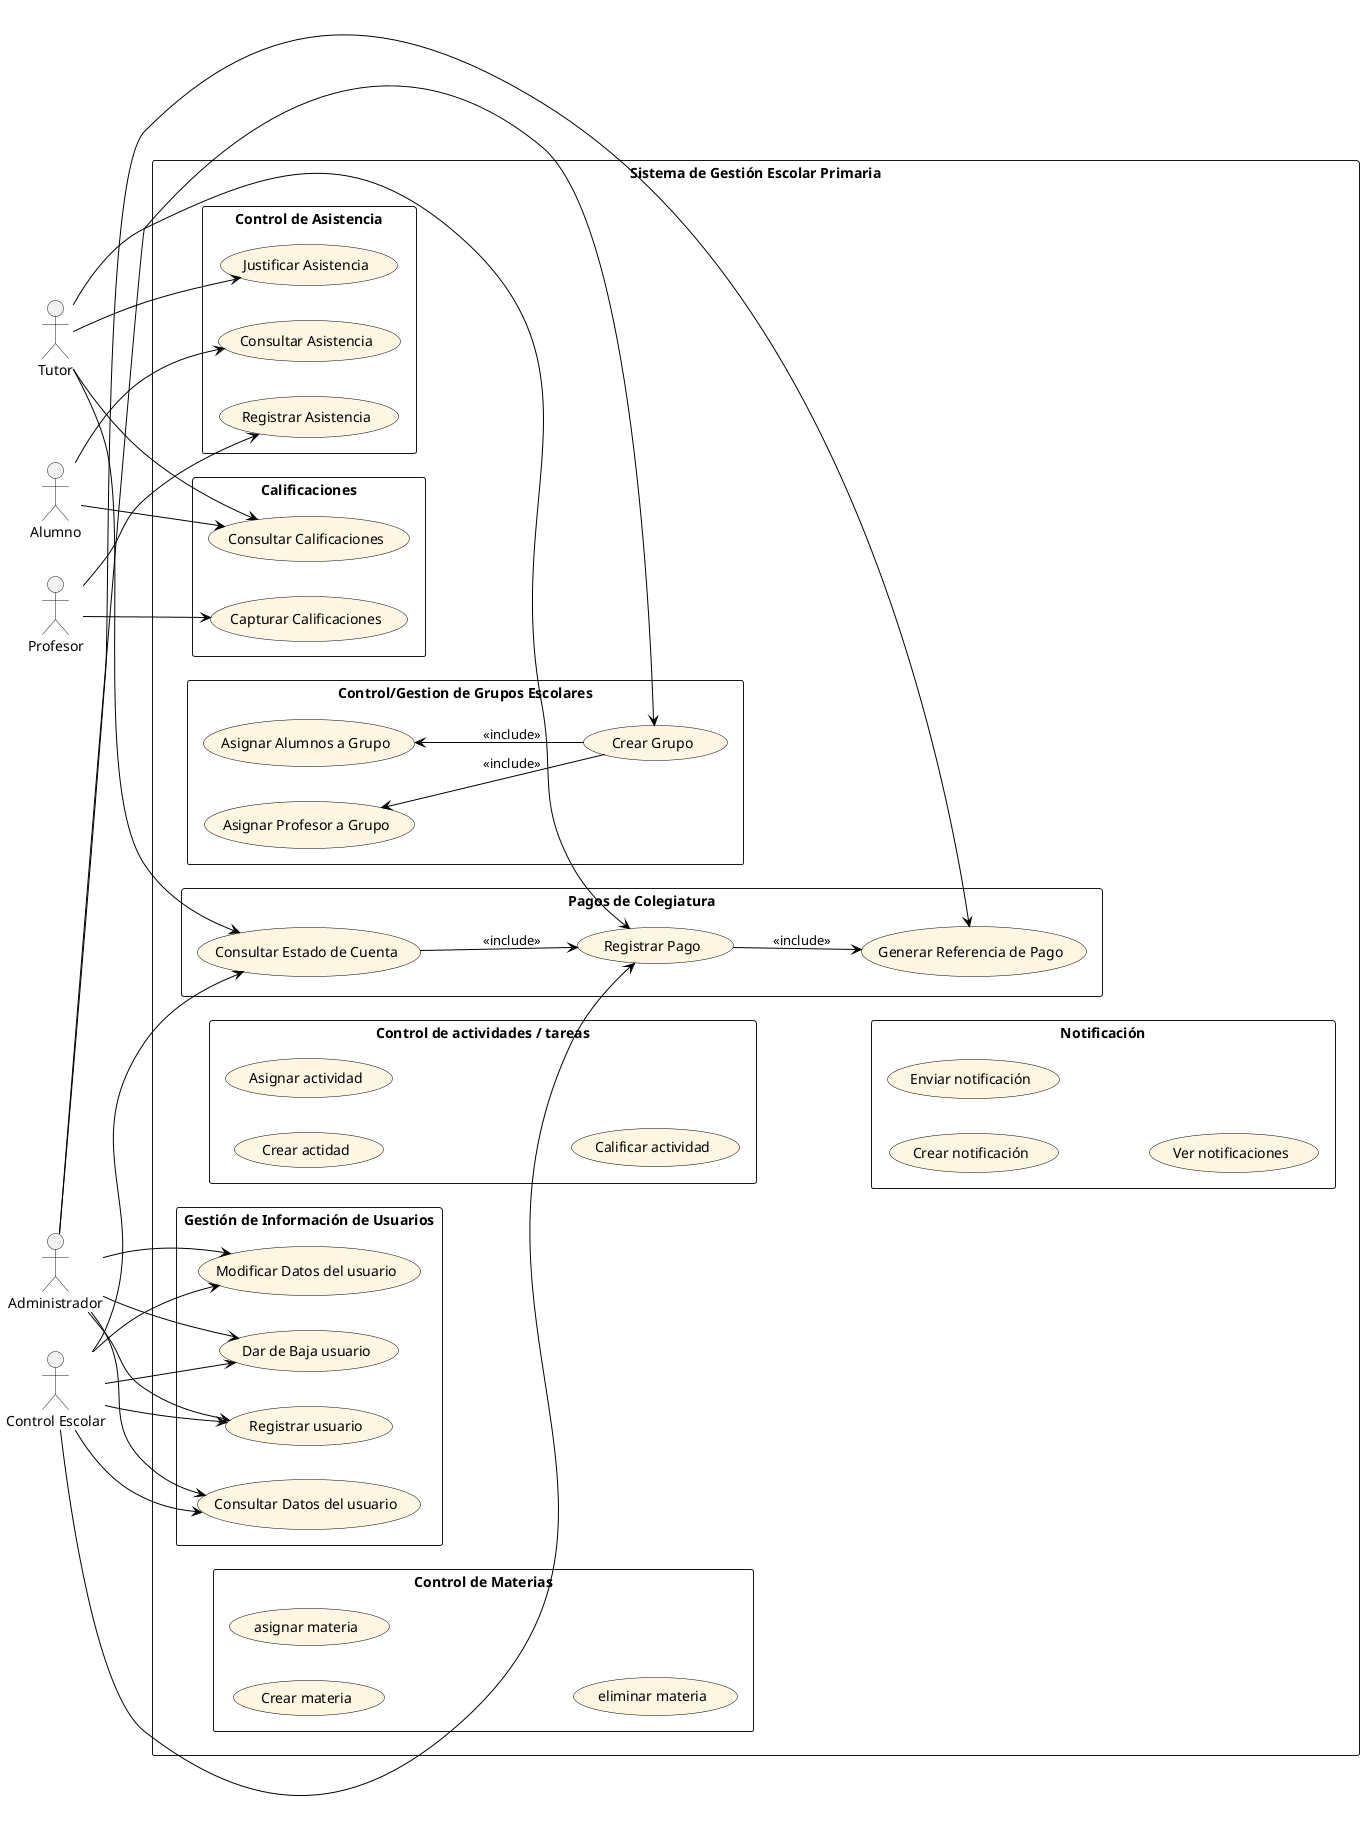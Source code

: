 @startuml
left to right direction
skinparam packageStyle rectangle
skinparam usecase {
  BackgroundColor #FDF6E3
  BorderColor Black
  ArrowColor Black
}

actor Tutor as T
actor Alumno as AL
actor Profesor as P
actor "Control Escolar" as CE
actor Administrador as A

rectangle "Sistema de Gestión Escolar Primaria" {

  package "Pagos de Colegiatura" {
    usecase "Generar Referencia de Pago" as UC12
    usecase "Registrar Pago" as UC13
    usecase "Consultar Estado de Cuenta" as UC14
  }

  package "Calificaciones" {
    usecase "Capturar Calificaciones" as UC10
    usecase "Consultar Calificaciones" as UC11
  }

  package "Control de Asistencia" {
    usecase "Registrar Asistencia" as UC8
    usecase "Consultar Asistencia" as UC9
    usecase "Justificar Asistencia" as UC24
  }

  package "Control de actividades / tareas" {
    usecase "Crear actidad" as UC15
    usecase "Asignar actividad" as UC16
    usecase "Calificar actividad" as UC17
  }

  package "Control/Gestion de Grupos Escolares" {
    usecase "Crear Grupo" as UC5
    usecase "Asignar Profesor a Grupo" as UC6
    usecase "Asignar Alumnos a Grupo" as UC7
  }

  package "Gestión de Información de Usuarios" {
    usecase "Registrar usuario" as UC1
    usecase "Modificar Datos del usuario" as UC2
    usecase "Dar de Baja usuario" as UC3
    usecase "Consultar Datos del usuario" as UC4
  }

  package "Control de Materias" {
    usecase "Crear materia" as UC21
    usecase "asignar materia" as UC22
    usecase "eliminar materia" as UC23
  }

  package "Notificación" {
    usecase "Crear notificación" as UC18
    usecase "Enviar notificación" as UC19
    usecase "Ver notificaciones" as UC20
  }
}

' Relaciones con actores
A --> UC1
A --> UC2
A --> UC3
A --> UC4
A --> UC5
A --> UC12

CE --> UC1
CE --> UC2
CE --> UC3
CE --> UC4
CE --> UC13
CE --> UC14

P --> UC8
P --> UC10

T --> UC11
T --> UC13
T --> UC14
T --> UC24

AL --> UC9
AL --> UC11

' Relaciones internas
UC13 --> UC12 : <<include>>
UC14 --> UC13 : <<include>>

UC6 <-- UC5 : <<include>>
UC7 <-- UC5 : <<include>>

@enduml